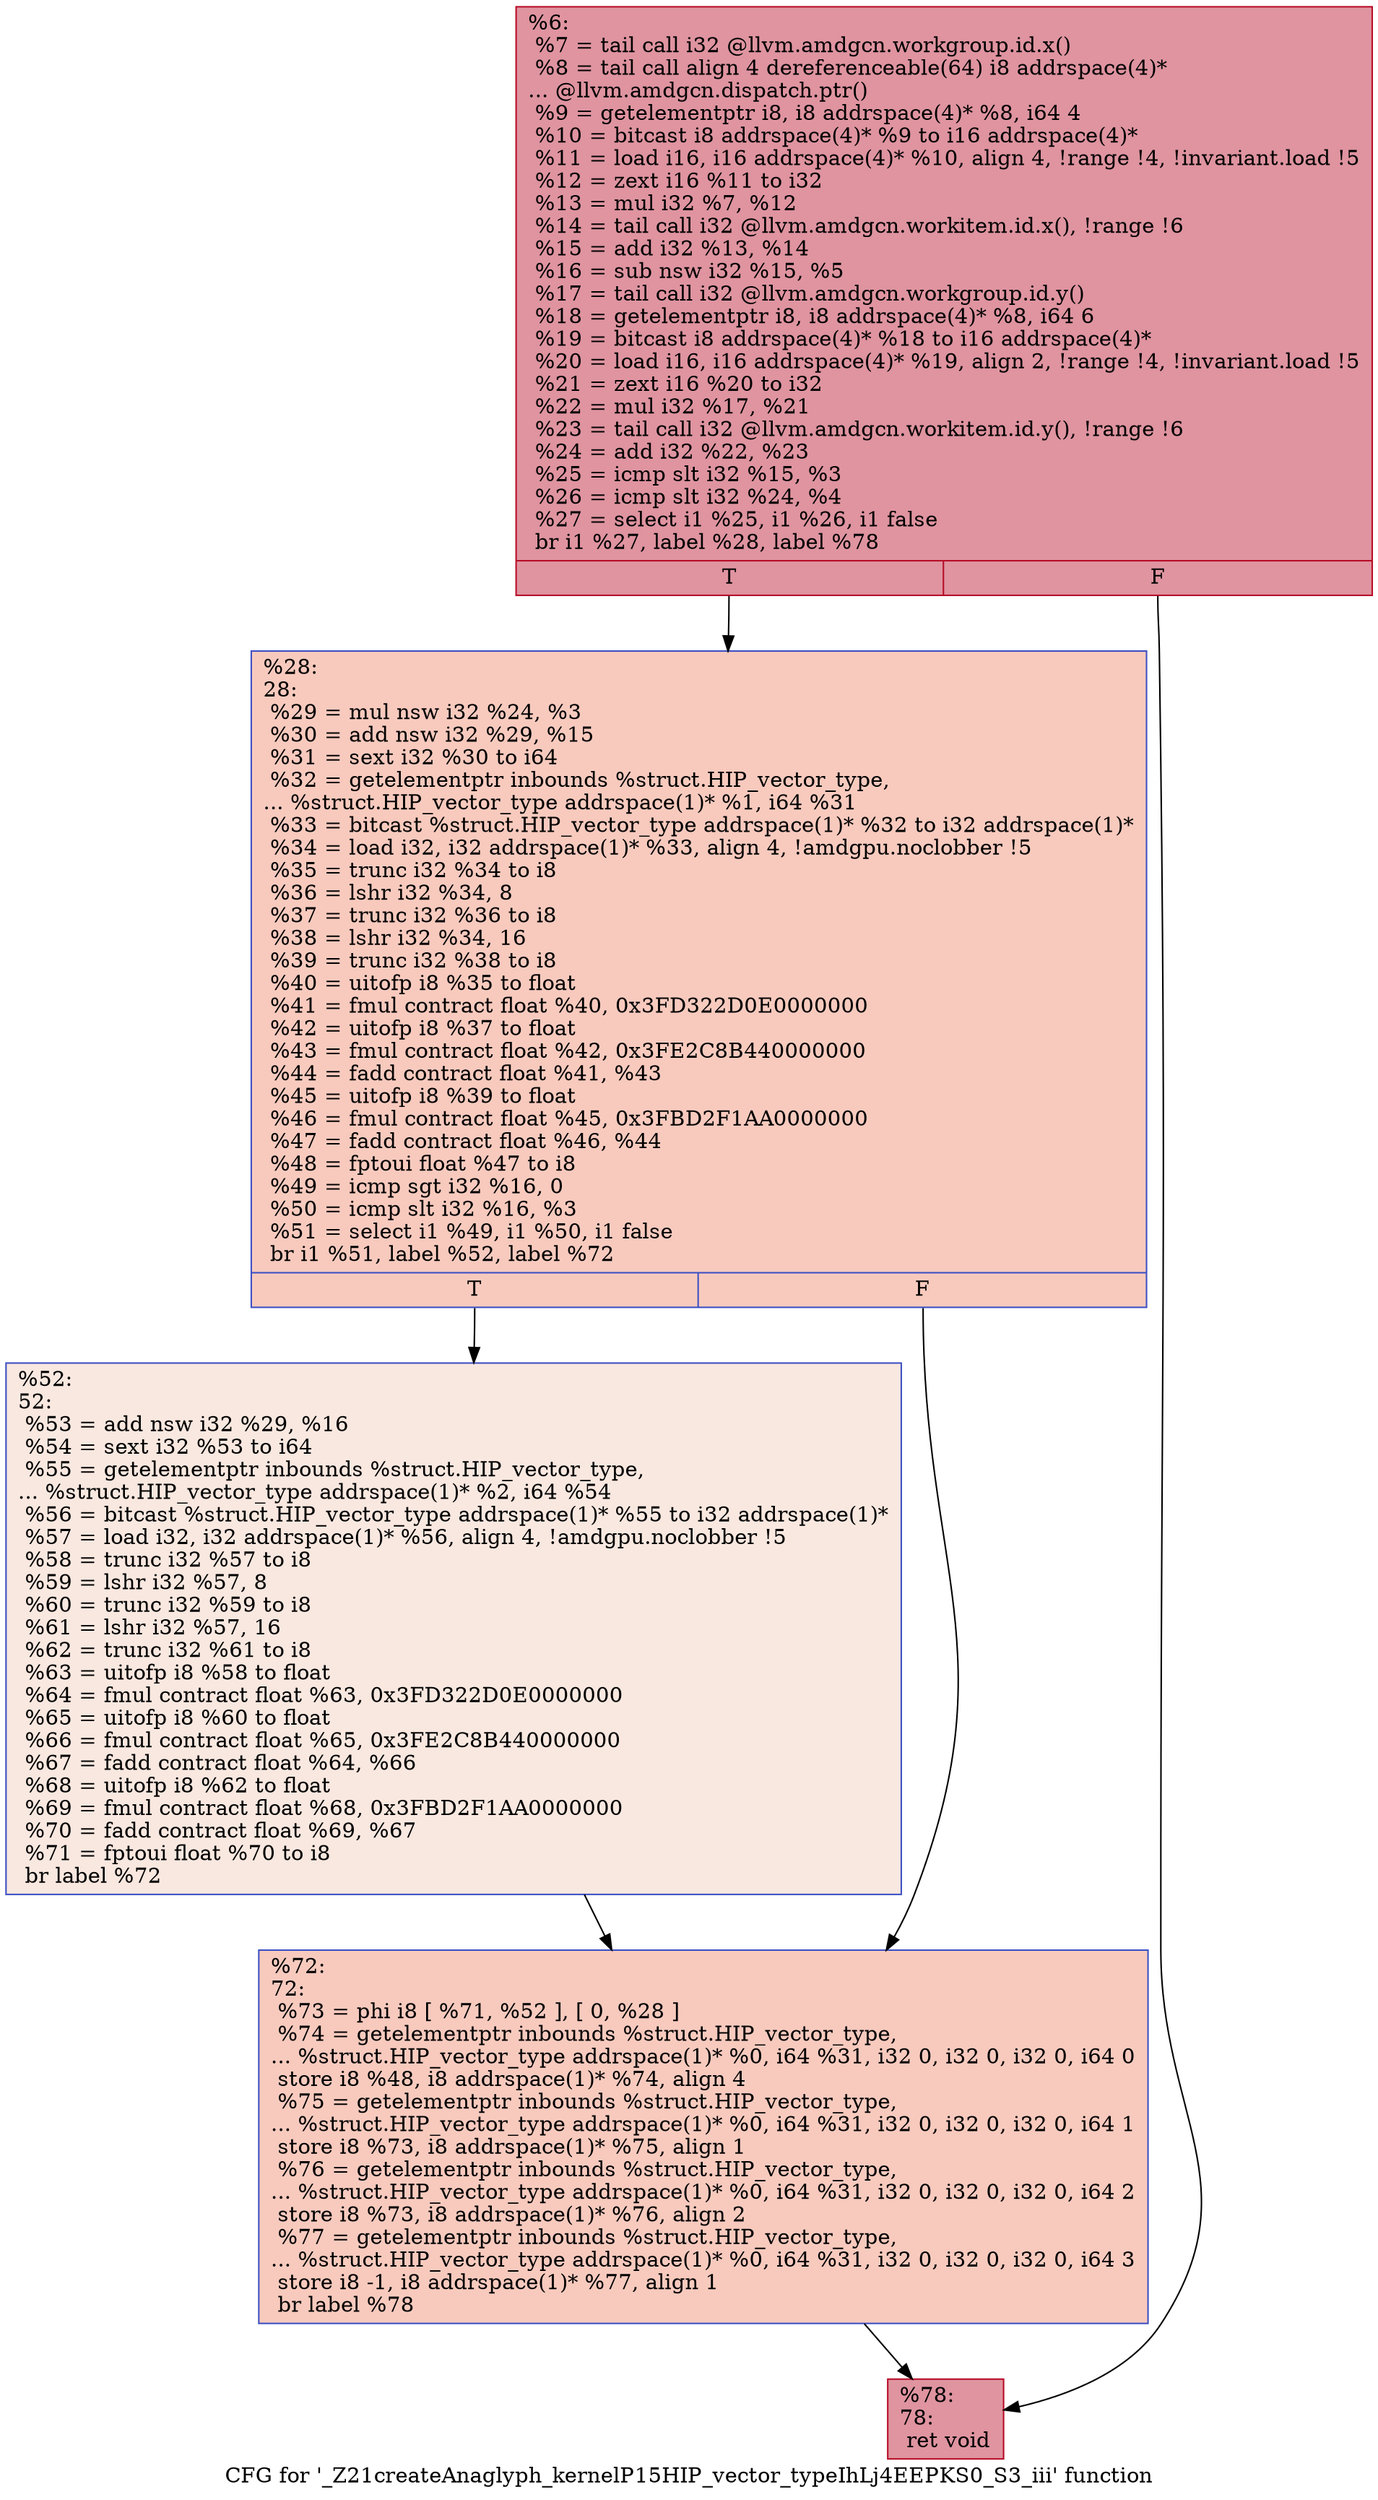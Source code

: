 digraph "CFG for '_Z21createAnaglyph_kernelP15HIP_vector_typeIhLj4EEPKS0_S3_iii' function" {
	label="CFG for '_Z21createAnaglyph_kernelP15HIP_vector_typeIhLj4EEPKS0_S3_iii' function";

	Node0x469a670 [shape=record,color="#b70d28ff", style=filled, fillcolor="#b70d2870",label="{%6:\l  %7 = tail call i32 @llvm.amdgcn.workgroup.id.x()\l  %8 = tail call align 4 dereferenceable(64) i8 addrspace(4)*\l... @llvm.amdgcn.dispatch.ptr()\l  %9 = getelementptr i8, i8 addrspace(4)* %8, i64 4\l  %10 = bitcast i8 addrspace(4)* %9 to i16 addrspace(4)*\l  %11 = load i16, i16 addrspace(4)* %10, align 4, !range !4, !invariant.load !5\l  %12 = zext i16 %11 to i32\l  %13 = mul i32 %7, %12\l  %14 = tail call i32 @llvm.amdgcn.workitem.id.x(), !range !6\l  %15 = add i32 %13, %14\l  %16 = sub nsw i32 %15, %5\l  %17 = tail call i32 @llvm.amdgcn.workgroup.id.y()\l  %18 = getelementptr i8, i8 addrspace(4)* %8, i64 6\l  %19 = bitcast i8 addrspace(4)* %18 to i16 addrspace(4)*\l  %20 = load i16, i16 addrspace(4)* %19, align 2, !range !4, !invariant.load !5\l  %21 = zext i16 %20 to i32\l  %22 = mul i32 %17, %21\l  %23 = tail call i32 @llvm.amdgcn.workitem.id.y(), !range !6\l  %24 = add i32 %22, %23\l  %25 = icmp slt i32 %15, %3\l  %26 = icmp slt i32 %24, %4\l  %27 = select i1 %25, i1 %26, i1 false\l  br i1 %27, label %28, label %78\l|{<s0>T|<s1>F}}"];
	Node0x469a670:s0 -> Node0x469e120;
	Node0x469a670:s1 -> Node0x469e1b0;
	Node0x469e120 [shape=record,color="#3d50c3ff", style=filled, fillcolor="#ef886b70",label="{%28:\l28:                                               \l  %29 = mul nsw i32 %24, %3\l  %30 = add nsw i32 %29, %15\l  %31 = sext i32 %30 to i64\l  %32 = getelementptr inbounds %struct.HIP_vector_type,\l... %struct.HIP_vector_type addrspace(1)* %1, i64 %31\l  %33 = bitcast %struct.HIP_vector_type addrspace(1)* %32 to i32 addrspace(1)*\l  %34 = load i32, i32 addrspace(1)* %33, align 4, !amdgpu.noclobber !5\l  %35 = trunc i32 %34 to i8\l  %36 = lshr i32 %34, 8\l  %37 = trunc i32 %36 to i8\l  %38 = lshr i32 %34, 16\l  %39 = trunc i32 %38 to i8\l  %40 = uitofp i8 %35 to float\l  %41 = fmul contract float %40, 0x3FD322D0E0000000\l  %42 = uitofp i8 %37 to float\l  %43 = fmul contract float %42, 0x3FE2C8B440000000\l  %44 = fadd contract float %41, %43\l  %45 = uitofp i8 %39 to float\l  %46 = fmul contract float %45, 0x3FBD2F1AA0000000\l  %47 = fadd contract float %46, %44\l  %48 = fptoui float %47 to i8\l  %49 = icmp sgt i32 %16, 0\l  %50 = icmp slt i32 %16, %3\l  %51 = select i1 %49, i1 %50, i1 false\l  br i1 %51, label %52, label %72\l|{<s0>T|<s1>F}}"];
	Node0x469e120:s0 -> Node0x469fb30;
	Node0x469e120:s1 -> Node0x469fbc0;
	Node0x469fb30 [shape=record,color="#3d50c3ff", style=filled, fillcolor="#f1ccb870",label="{%52:\l52:                                               \l  %53 = add nsw i32 %29, %16\l  %54 = sext i32 %53 to i64\l  %55 = getelementptr inbounds %struct.HIP_vector_type,\l... %struct.HIP_vector_type addrspace(1)* %2, i64 %54\l  %56 = bitcast %struct.HIP_vector_type addrspace(1)* %55 to i32 addrspace(1)*\l  %57 = load i32, i32 addrspace(1)* %56, align 4, !amdgpu.noclobber !5\l  %58 = trunc i32 %57 to i8\l  %59 = lshr i32 %57, 8\l  %60 = trunc i32 %59 to i8\l  %61 = lshr i32 %57, 16\l  %62 = trunc i32 %61 to i8\l  %63 = uitofp i8 %58 to float\l  %64 = fmul contract float %63, 0x3FD322D0E0000000\l  %65 = uitofp i8 %60 to float\l  %66 = fmul contract float %65, 0x3FE2C8B440000000\l  %67 = fadd contract float %64, %66\l  %68 = uitofp i8 %62 to float\l  %69 = fmul contract float %68, 0x3FBD2F1AA0000000\l  %70 = fadd contract float %69, %67\l  %71 = fptoui float %70 to i8\l  br label %72\l}"];
	Node0x469fb30 -> Node0x469fbc0;
	Node0x469fbc0 [shape=record,color="#3d50c3ff", style=filled, fillcolor="#ef886b70",label="{%72:\l72:                                               \l  %73 = phi i8 [ %71, %52 ], [ 0, %28 ]\l  %74 = getelementptr inbounds %struct.HIP_vector_type,\l... %struct.HIP_vector_type addrspace(1)* %0, i64 %31, i32 0, i32 0, i32 0, i64 0\l  store i8 %48, i8 addrspace(1)* %74, align 4\l  %75 = getelementptr inbounds %struct.HIP_vector_type,\l... %struct.HIP_vector_type addrspace(1)* %0, i64 %31, i32 0, i32 0, i32 0, i64 1\l  store i8 %73, i8 addrspace(1)* %75, align 1\l  %76 = getelementptr inbounds %struct.HIP_vector_type,\l... %struct.HIP_vector_type addrspace(1)* %0, i64 %31, i32 0, i32 0, i32 0, i64 2\l  store i8 %73, i8 addrspace(1)* %76, align 2\l  %77 = getelementptr inbounds %struct.HIP_vector_type,\l... %struct.HIP_vector_type addrspace(1)* %0, i64 %31, i32 0, i32 0, i32 0, i64 3\l  store i8 -1, i8 addrspace(1)* %77, align 1\l  br label %78\l}"];
	Node0x469fbc0 -> Node0x469e1b0;
	Node0x469e1b0 [shape=record,color="#b70d28ff", style=filled, fillcolor="#b70d2870",label="{%78:\l78:                                               \l  ret void\l}"];
}
